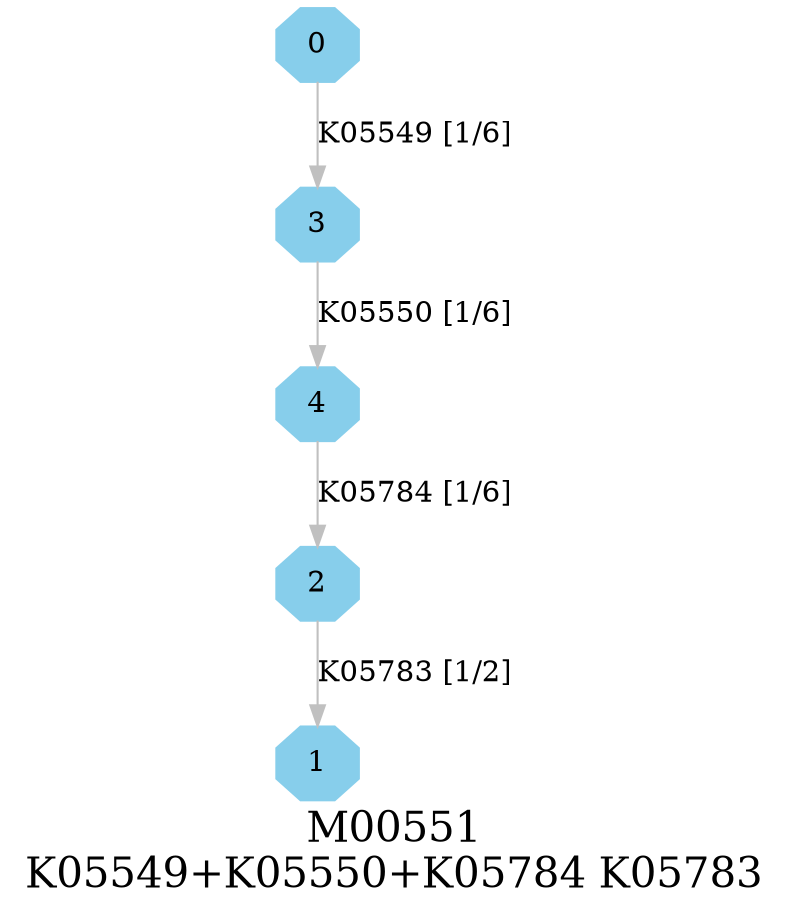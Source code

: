 digraph G {
graph [label="M00551
K05549+K05550+K05784 K05783",fontsize=20];
node [shape=box,style=filled];
edge [len=3,color=grey];
{node [width=.3,height=.3,shape=octagon,style=filled,color=skyblue] 0 1 2 3 4 }
0 -> 3 [label="K05549 [1/6]"];
2 -> 1 [label="K05783 [1/2]"];
3 -> 4 [label="K05550 [1/6]"];
4 -> 2 [label="K05784 [1/6]"];
}